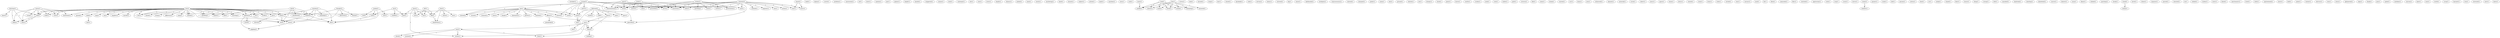 digraph G {
  starlight [ label="starlight(1)" ];
  dro [ label="dro(5)" ];
  map [ label="map(1)" ];
  put [ label="put(1)" ];
  laughter [ label="laughter(1)" ];
  morale [ label="morale(1)" ];
  dozed [ label="dozed(1)" ];
  living [ label="living(1)" ];
  difference [ label="difference(1)" ];
  camp [ label="camp(1)" ];
  broke [ label="broke(1)" ];
  child [ label="child(2)" ];
  lieutenant [ label="lieutenant(1)" ];
  spread [ label="spread(1)" ];
  voice [ label="voice(1)" ];
  uniform [ label="uniform(3)" ];
  told [ label="told(2)" ];
  colonel [ label="colonel(1)" ];
  woke [ label="woke(1)" ];
  speaking [ label="speaking(1)" ];
  region [ label="region(1)" ];
  take [ label="take(1)" ];
  back [ label="back(1)" ];
  looked [ label="looked(5)" ];
  morning [ label="morning(1)" ];
  lies [ label="lies(1)" ];
  tea [ label="tea(1)" ];
  see [ label="see(4)" ];
  lot [ label="lot(2)" ];
  shell [ label="shell(1)" ];
  face [ label="face(3)" ];
  path [ label="path(1)" ];
  butt [ label="butt(1)" ];
  turban [ label="turban(1)" ];
  eye [ label="eye(1)" ];
  rifle [ label="rifle(2)" ];
  kojian [ label="kojian(1)" ];
  sorrel [ label="sorrel(1)" ];
  problem [ label="problem(1)" ];
  moustache [ label="moustache(1)" ];
  arf [ label="arf(1)" ];
  show [ label="show(1)" ];
  captain [ label="captain(1)" ];
  pay [ label="pay(1)" ];
  control [ label="control(1)" ];
  galaxy [ label="galaxy(1)" ];
  height [ label="height(1)" ];
  saw [ label="saw(1)" ];
  man [ label="man(2)" ];
  led [ label="led(1)" ];
  body [ label="body(2)" ];
  came [ label="came(4)" ];
  hauled [ label="hauled(1)" ];
  staggered [ label="staggered(1)" ];
  corpse [ label="corpse(1)" ];
  steel [ label="steel(1)" ];
  contempt [ label="contempt(1)" ];
  escape [ label="escape(2)" ];
  exists [ label="exists(1)" ];
  soul [ label="soul(1)" ];
  proceeded [ label="proceeded(1)" ];
  today [ label="today(1)" ];
  one [ label="one(1)" ];
  breech [ label="breech(1)" ];
  cord [ label="cord(1)" ];
  twisted [ label="twisted(1)" ];
  work [ label="work(1)" ];
  nose [ label="nose(2)" ];
  extermination [ label="extermination(1)" ];
  clot [ label="clot(1)" ];
  rose [ label="rose(1)" ];
  cover [ label="cover(1)" ];
  length [ label="length(1)" ];
  ohanus [ label="ohanus(1)" ];
  foot [ label="foot(2)" ];
  shoot [ label="shoot(1)" ];
  use [ label="use(1)" ];
  dumbshow [ label="dumbshow(1)" ];
  picked [ label="picked(1)" ];
  meal [ label="meal(1)" ];
  watch [ label="watch(1)" ];
  murdering [ label="murdering(1)" ];
  lined [ label="lined(1)" ];
  branch [ label="branch(1)" ];
  subject [ label="subject(1)" ];
  article [ label="article(1)" ];
  lamb [ label="lamb(1)" ];
  machine [ label="machine(1)" ];
  lay [ label="lay(3)" ];
  sack [ label="sack(2)" ];
  stubble [ label="stubble(1)" ];
  sera [ label="sera(1)" ];
  york [ label="york(1)" ];
  snow [ label="snow(2)" ];
  puddle [ label="puddle(1)" ];
  crown [ label="crown(1)" ];
  left [ label="left(1)" ];
  look [ label="look(1)" ];
  heard [ label="heard(1)" ];
  roar [ label="roar(1)" ];
  brass [ label="brass(1)" ];
  burned [ label="burned(1)" ];
  tsing [ label="tsing(1)" ];
  boy [ label="boy(1)" ];
  closed [ label="closed(1)" ];
  karabakh [ label="karabakh(1)" ];
  rode [ label="rode(1)" ];
  erevan [ label="erevan(1)" ];
  looms [ label="looms(1)" ];
  strewed [ label="strewed(1)" ];
  fog [ label="fog(1)" ];
  sense [ label="sense(1)" ];
  keelhauled [ label="keelhauled(1)" ];
  irreligion [ label="irreligion(1)" ];
  transcaucasus [ label="transcaucasus(1)" ];
  armenia [ label="armenia(3)" ];
  seemed [ label="seemed(1)" ];
  pageant [ label="pageant(1)" ];
  war [ label="war(1)" ];
  mountain [ label="mountain(1)" ];
  action [ label="action(1)" ];
  serve [ label="serve(1)" ];
  showed [ label="showed(1)" ];
  edge [ label="edge(1)" ];
  shrapnel [ label="shrapnel(1)" ];
  jacket [ label="jacket(1)" ];
  asala [ label="asala(1)" ];
  edu [ label="edu(2)" ];
  ground [ label="ground(1)" ];
  whistle [ label="whistle(1)" ];
  ate [ label="ate(1)" ];
  followed [ label="followed(2)" ];
  door [ label="door(2)" ];
  staff [ label="staff(1)" ];
  nail [ label="nail(1)" ];
  spur [ label="spur(1)" ];
  horde [ label="horde(1)" ];
  tail [ label="tail(1)" ];
  took [ label="took(2)" ];
  cheese [ label="cheese(1)" ];
  hunk [ label="hunk(1)" ];
  drank [ label="drank(1)" ];
  lowed [ label="lowed(1)" ];
  thumping [ label="thumping(1)" ];
  tartar [ label="tartar(1)" ];
  troop [ label="troop(1)" ];
  keep [ label="keep(2)" ];
  duty [ label="duty(1)" ];
  hair [ label="hair(1)" ];
  droopy [ label="droopy(1)" ];
  cloud [ label="cloud(1)" ];
  place [ label="place(1)" ];
  fire [ label="fire(2)" ];
  mounted [ label="mounted(1)" ];
  horse [ label="horse(1)" ];
  smoke [ label="smoke(2)" ];
  soot [ label="soot(1)" ];
  roof [ label="roof(1)" ];
  line [ label="line(1)" ];
  wattle [ label="wattle(1)" ];
  crooks [ label="crooks(1)" ];
  neck [ label="neck(1)" ];
  pushed [ label="pushed(1)" ];
  check [ label="check(1)" ];
  rock [ label="rock(1)" ];
  bullet [ label="bullet(1)" ];
  guilt [ label="guilt(1)" ];
  reverse [ label="reverse(1)" ];
  fled [ label="fled(1)" ];
  come [ label="come(1)" ];
  break [ label="break(1)" ];
  wasted [ label="wasted(1)" ];
  ucr [ label="ucr(2)" ];
  dunn [ label="dunn(1)" ];
  arm [ label="arm(1)" ];
  witnessed [ label="witnessed(1)" ];
  dammit [ label="dammit(1)" ];
  tartarski [ label="tartarski(1)" ];
  scrub [ label="scrub(1)" ];
  robert [ label="robert(1)" ];
  mess [ label="mess(1)" ];
  space [ label="space(1)" ];
  brain [ label="brain(1)" ];
  dress [ label="dress(1)" ];
  vented [ label="vented(1)" ];
  room [ label="room(1)" ];
  irony [ label="irony(1)" ];
  homespun [ label="homespun(1)" ];
  officer [ label="officer(3)" ];
  pewter [ label="pewter(1)" ];
  reached [ label="reached(1)" ];
  wound [ label="wound(1)" ];
  stomach [ label="stomach(1)" ];
  bowl [ label="bowl(1)" ];
  dough [ label="dough(1)" ];
  stole [ label="stole(1)" ];
  turks [ label="turks(1)" ];
  rule [ label="rule(1)" ];
  czarist [ label="czarist(1)" ];
  circled [ label="circled(1)" ];
  way [ label="way(1)" ];
  carcass [ label="carcass(1)" ];
  dro [ label="dro(3)" ];
  mud [ label="mud(1)" ];
  fly [ label="fly(1)" ];
  flock [ label="flock(1)" ];
  camarade [ label="camarade(1)" ];
  flies [ label="flies(1)" ];
  watched [ label="watched(1)" ];
  christian [ label="christian(1)" ];
  boast [ label="boast(1)" ];
  appressian [ label="appressian(1)" ];
  turk [ label="turk(1)" ];
  proof [ label="proof(1)" ];
  went [ label="went(2)" ];
  gagging [ label="gagging(1)" ];
  crap [ label="crap(1)" ];
  scout [ label="scout(1)" ];
  terror [ label="terror(1)" ];
  stone [ label="stone(2)" ];
  window [ label="window(1)" ];
  gunner [ label="gunner(1)" ];
  scale [ label="scale(1)" ];
  hell [ label="hell(1)" ];
  anyone [ label="anyone(1)" ];
  cotton [ label="cotton(1)" ];
  food [ label="food(1)" ];
  sir [ label="sir(1)" ];
  sahak [ label="sahak(1)" ];
  serdar [ label="serdar(2)" ];
  zuma [ label="zuma(1)" ];
  anything [ label="anything(1)" ];
  genocide [ label="genocide(3)" ];
  writes [ label="writes(1)" ];
  government [ label="government(1)" ];
  tripod [ label="tripod(1)" ];
  thought [ label="thought(2)" ];
  charge [ label="charge(1)" ];
  afternoon [ label="afternoon(1)" ];
  floor [ label="floor(1)" ];
  house [ label="house(1)" ];
  thing [ label="thing(1)" ];
  swung [ label="swung(1)" ];
  wife [ label="wife(1)" ];
  saw [ label="saw(1)" ];
  smacked [ label="smacked(1)" ];
  daybreak [ label="daybreak(1)" ];
  shooting [ label="shooting(1)" ];
  bloodshed [ label="bloodshed(1)" ];
  paragraph [ label="paragraph(4)" ];
  source [ label="source(1)" ];
  bientot [ label="bientot(1)" ];
  uucp [ label="uucp(1)" ];
  flame [ label="flame(1)" ];
  wailing [ label="wailing(1)" ];
  clicked [ label="clicked(1)" ];
  djul [ label="djul(4)" ];
  plundered [ label="plundered(1)" ];
  parching [ label="parching(1)" ];
  shook [ label="shook(1)" ];
  stood [ label="stood(2)" ];
  clump [ label="clump(1)" ];
  argic [ label="argic(2)" ];
  hovel [ label="hovel(1)" ];
  wheat [ label="wheat(1)" ];
  expanse [ label="expanse(1)" ];
  poured [ label="poured(1)" ];
  shouted [ label="shouted(2)" ];
  ee [ label="ee(1)" ];
  reeked [ label="reeked(1)" ];
  turkey [ label="turkey(1)" ];
  moslem [ label="moslem(2)" ];
  campaign [ label="campaign(1)" ];
  story [ label="story(1)" ];
  blood [ label="blood(1)" ];
  merrimanov [ label="merrimanov(1)" ];
  lived [ label="lived(1)" ];
  cloth [ label="cloth(1)" ];
  pantomimed [ label="pantomimed(1)" ];
  leave [ label="leave(1)" ];
  held [ label="held(1)" ];
  spine [ label="spine(1)" ];
  watnxt [ label="watnxt(1)" ];
  distrust [ label="distrust(1)" ];
  won [ label="won(1)" ];
  utica [ label="utica(1)" ];
  glimmered [ label="glimmered(1)" ];
  sdpa [ label="sdpa(1)" ];
  thank [ label="thank(1)" ];
  gun [ label="gun(1)" ];
  spoke [ label="spoke(2)" ];
  molokan [ label="molokan(1)" ];
  smyrna [ label="smyrna(1)" ];
  knee [ label="knee(1)" ];
  mon [ label="mon(1)" ];
  world [ label="world(1)" ];
  scrap [ label="scrap(1)" ];
  bayonet [ label="bayonet(1)" ];
  iron [ label="iron(1)" ];
  drowned [ label="drowned(1)" ];
  mist [ label="mist(1)" ];
  dawn [ label="dawn(1)" ];
  dro -> map [ label="1" ];
  dro -> put [ label="1" ];
  dro -> laughter [ label="1" ];
  dro -> morale [ label="1" ];
  dro -> dozed [ label="1" ];
  dro -> living [ label="1" ];
  dro -> difference [ label="1" ];
  dro -> camp [ label="1" ];
  dro -> broke [ label="1" ];
  dro -> child [ label="1" ];
  dro -> lieutenant [ label="1" ];
  dro -> spread [ label="1" ];
  dro -> voice [ label="1" ];
  dro -> uniform [ label="1" ];
  dro -> told [ label="1" ];
  dro -> colonel [ label="1" ];
  dro -> woke [ label="1" ];
  dro -> speaking [ label="1" ];
  dro -> region [ label="1" ];
  dro -> take [ label="1" ];
  dro -> back [ label="1" ];
  dro -> looked [ label="1" ];
  dro -> morning [ label="1" ];
  dro -> lies [ label="1" ];
  dro -> tea [ label="1" ];
  dro -> see [ label="1" ];
  dro -> lot [ label="1" ];
  face -> path [ label="1" ];
  face -> butt [ label="1" ];
  face -> turban [ label="1" ];
  face -> eye [ label="1" ];
  face -> rifle [ label="1" ];
  put -> control [ label="1" ];
  saw -> man [ label="1" ];
  saw -> turban [ label="1" ];
  saw -> led [ label="1" ];
  saw -> body [ label="1" ];
  saw -> came [ label="1" ];
  escape -> exists [ label="1" ];
  escape -> soul [ label="1" ];
  escape -> proceeded [ label="1" ];
  escape -> today [ label="1" ];
  escape -> one [ label="1" ];
  escape -> breech [ label="1" ];
  escape -> cord [ label="1" ];
  escape -> twisted [ label="1" ];
  escape -> work [ label="1" ];
  escape -> nose [ label="1" ];
  escape -> extermination [ label="1" ];
  foot -> shoot [ label="1" ];
  foot -> use [ label="1" ];
  foot -> rifle [ label="1" ];
  foot -> dumbshow [ label="1" ];
  lay -> path [ label="1" ];
  lay -> sack [ label="2" ];
  lay -> stubble [ label="2" ];
  snow -> puddle [ label="1" ];
  left -> butt [ label="1" ];
  left -> eye [ label="1" ];
  left -> rifle [ label="1" ];
  heard -> roar [ label="1" ];
  heard -> brass [ label="1" ];
  armenia -> soul [ label="1" ];
  armenia -> roar [ label="1" ];
  armenia -> proceeded [ label="1" ];
  armenia -> today [ label="1" ];
  armenia -> seemed [ label="1" ];
  armenia -> pageant [ label="1" ];
  armenia -> brass [ label="1" ];
  armenia -> war [ label="1" ];
  armenia -> work [ label="1" ];
  armenia -> mountain [ label="1" ];
  armenia -> action [ label="1" ];
  armenia -> serve [ label="1" ];
  armenia -> extermination [ label="1" ];
  followed -> door [ label="1" ];
  followed -> staff [ label="1" ];
  followed -> nail [ label="1" ];
  followed -> spur [ label="1" ];
  followed -> horde [ label="1" ];
  followed -> nose [ label="1" ];
  followed -> tail [ label="1" ];
  took -> cheese [ label="1" ];
  took -> hunk [ label="1" ];
  took -> puddle [ label="1" ];
  took -> drank [ label="1" ];
  took -> lowed [ label="1" ];
  took -> thumping [ label="1" ];
  tartar -> lieutenant [ label="1" ];
  tartar -> voice [ label="1" ];
  tartar -> troop [ label="1" ];
  tartar -> told [ label="1" ];
  tartar -> woke [ label="1" ];
  tartar -> keep [ label="1" ];
  tartar -> duty [ label="1" ];
  child -> hair [ label="1" ];
  fire -> mounted [ label="1" ];
  fire -> cheese [ label="1" ];
  fire -> hunk [ label="1" ];
  fire -> puddle [ label="1" ];
  fire -> drank [ label="1" ];
  fire -> lowed [ label="1" ];
  fire -> thumping [ label="1" ];
  smoke -> sack [ label="1" ];
  smoke -> soot [ label="1" ];
  smoke -> roof [ label="1" ];
  smoke -> line [ label="1" ];
  man -> turban [ label="1" ];
  man -> pushed [ label="1" ];
  man -> body [ label="1" ];
  man -> check [ label="1" ];
  one -> breech [ label="1" ];
  one -> homespun [ label="1" ];
  one -> uniform [ label="1" ];
  one -> officer [ label="1" ];
  one -> pewter [ label="1" ];
  one -> reached [ label="1" ];
  one -> wound [ label="1" ];
  one -> cord [ label="1" ];
  one -> twisted [ label="1" ];
  one -> stomach [ label="1" ];
  one -> bowl [ label="1" ];
  one -> nose [ label="1" ];
  one -> dough [ label="1" ];
  turks -> rule [ label="1" ];
  turks -> work [ label="1" ];
  turks -> mountain [ label="1" ];
  turks -> czarist [ label="1" ];
  turks -> serve [ label="1" ];
  turks -> extermination [ label="1" ];
  dro -> uniform [ label="1" ];
  dro -> told [ label="1" ];
  dro -> colonel [ label="1" ];
  dro -> woke [ label="1" ];
  dro -> speaking [ label="1" ];
  dro -> region [ label="1" ];
  dro -> take [ label="1" ];
  dro -> back [ label="1" ];
  dro -> looked [ label="1" ];
  dro -> morning [ label="1" ];
  dro -> lies [ label="1" ];
  dro -> tea [ label="1" ];
  dro -> see [ label="1" ];
  dro -> lot [ label="1" ];
  christian -> told [ label="1" ];
  christian -> boast [ label="1" ];
  christian -> keep [ label="1" ];
  christian -> duty [ label="1" ];
  uniform -> proof [ label="1" ];
  uniform -> went [ label="1" ];
  uniform -> gagging [ label="1" ];
  told -> keep [ label="1" ];
  told -> duty [ label="1" ];
  stone -> window [ label="1" ];
  sack -> line [ label="1" ];
  serdar -> zuma [ label="1" ];
  serdar -> anything [ label="1" ];
  serdar -> work [ label="1" ];
  serdar -> genocide [ label="1" ];
  serdar -> mountain [ label="1" ];
  serdar -> writes [ label="1" ];
  serdar -> government [ label="1" ];
  serdar -> serve [ label="1" ];
  serdar -> extermination [ label="1" ];
  thought -> charge [ label="1" ];
  thought -> afternoon [ label="1" ];
  thought -> looked [ label="1" ];
  thought -> went [ label="1" ];
  door -> saw [ label="1" ];
  door -> came [ label="1" ];
  saw -> came [ label="1" ];
  rifle -> dumbshow [ label="1" ];
  officer -> paragraph [ label="1" ];
  officer -> genocide [ label="1" ];
  came -> wailing [ label="1" ];
  djul -> looked [ label="1" ];
  djul -> lies [ label="1" ];
  djul -> plundered [ label="1" ];
  djul -> see [ label="1" ];
  stood -> clump [ label="1" ];
  argic -> work [ label="1" ];
  argic -> genocide [ label="1" ];
  argic -> mountain [ label="1" ];
  argic -> serve [ label="1" ];
  argic -> extermination [ label="1" ];
  moslem -> back [ label="1" ];
  moslem -> looked [ label="1" ];
  moslem -> line [ label="1" ];
  moslem -> campaign [ label="1" ];
  moslem -> see [ label="1" ];
  back -> line [ label="1" ];
  back -> see [ label="1" ];
  looked -> line [ label="1" ];
  looked -> see [ label="2" ];
  nose -> tail [ label="1" ];
  went -> gagging [ label="1" ];
}
